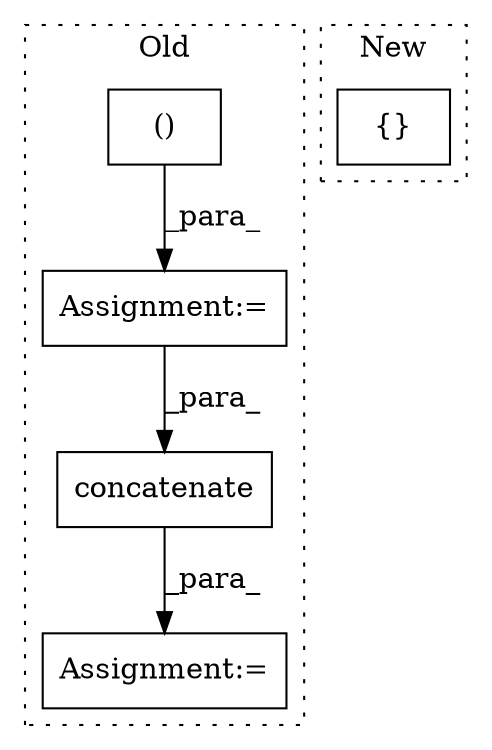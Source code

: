 digraph G {
subgraph cluster0 {
1 [label="concatenate" a="32" s="2350,2363" l="12,1" shape="box"];
3 [label="Assignment:=" a="7" s="2349" l="1" shape="box"];
4 [label="()" a="106" s="2003" l="17" shape="box"];
5 [label="Assignment:=" a="7" s="2160" l="14" shape="box"];
label = "Old";
style="dotted";
}
subgraph cluster1 {
2 [label="{}" a="4" s="648" l="2" shape="box"];
label = "New";
style="dotted";
}
1 -> 3 [label="_para_"];
4 -> 5 [label="_para_"];
5 -> 1 [label="_para_"];
}
